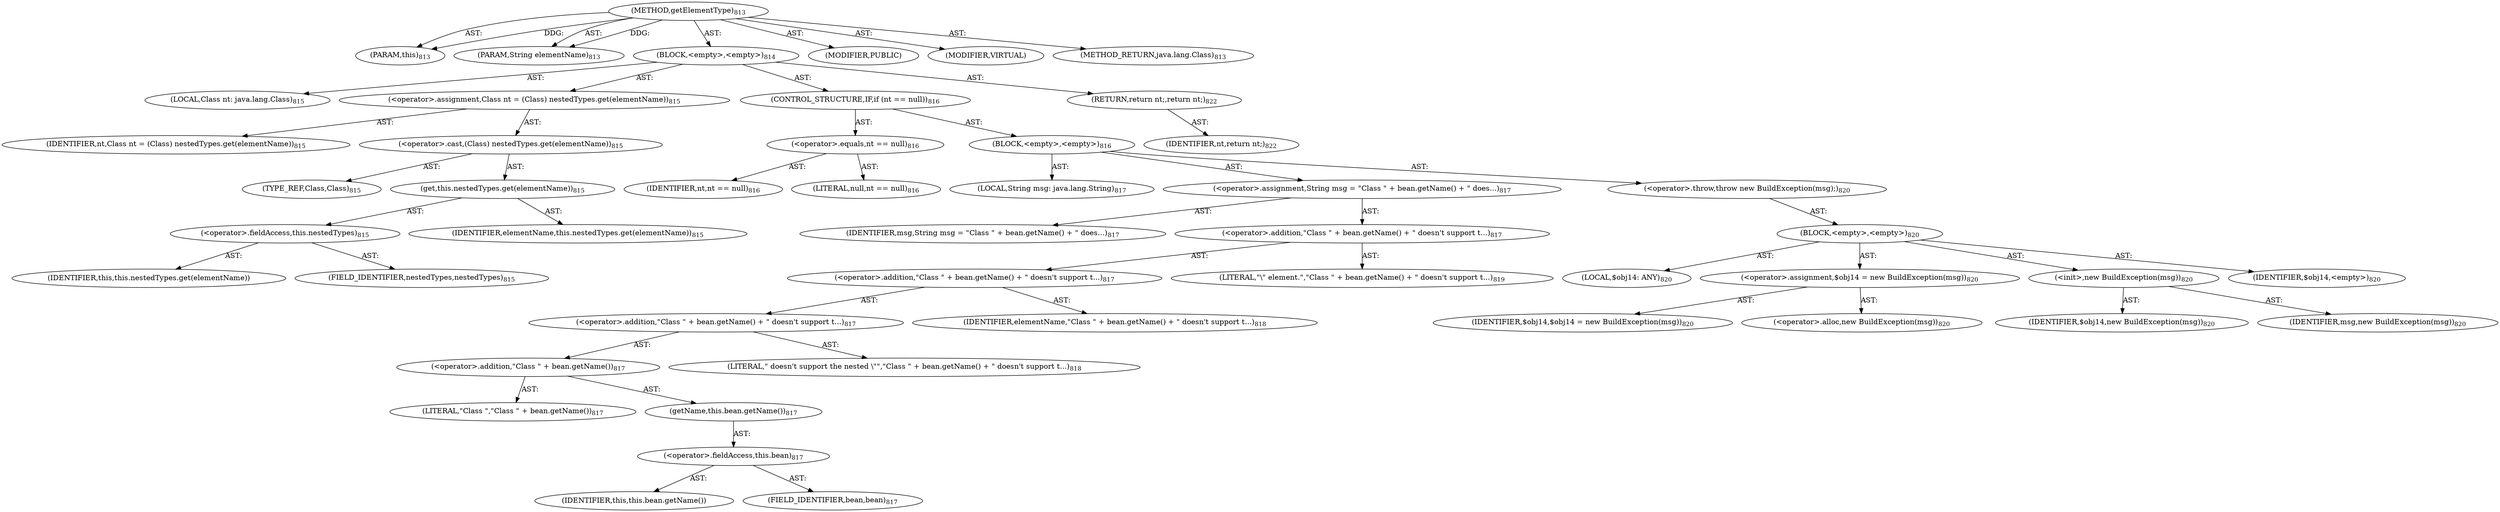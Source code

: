 digraph "getElementType" {  
"111669149709" [label = <(METHOD,getElementType)<SUB>813</SUB>> ]
"115964117090" [label = <(PARAM,this)<SUB>813</SUB>> ]
"115964117091" [label = <(PARAM,String elementName)<SUB>813</SUB>> ]
"25769803867" [label = <(BLOCK,&lt;empty&gt;,&lt;empty&gt;)<SUB>814</SUB>> ]
"94489280571" [label = <(LOCAL,Class nt: java.lang.Class)<SUB>815</SUB>> ]
"30064771526" [label = <(&lt;operator&gt;.assignment,Class nt = (Class) nestedTypes.get(elementName))<SUB>815</SUB>> ]
"68719477215" [label = <(IDENTIFIER,nt,Class nt = (Class) nestedTypes.get(elementName))<SUB>815</SUB>> ]
"30064771527" [label = <(&lt;operator&gt;.cast,(Class) nestedTypes.get(elementName))<SUB>815</SUB>> ]
"180388626453" [label = <(TYPE_REF,Class,Class)<SUB>815</SUB>> ]
"30064771528" [label = <(get,this.nestedTypes.get(elementName))<SUB>815</SUB>> ]
"30064771529" [label = <(&lt;operator&gt;.fieldAccess,this.nestedTypes)<SUB>815</SUB>> ]
"68719477216" [label = <(IDENTIFIER,this,this.nestedTypes.get(elementName))> ]
"55834574928" [label = <(FIELD_IDENTIFIER,nestedTypes,nestedTypes)<SUB>815</SUB>> ]
"68719477217" [label = <(IDENTIFIER,elementName,this.nestedTypes.get(elementName))<SUB>815</SUB>> ]
"47244640321" [label = <(CONTROL_STRUCTURE,IF,if (nt == null))<SUB>816</SUB>> ]
"30064771530" [label = <(&lt;operator&gt;.equals,nt == null)<SUB>816</SUB>> ]
"68719477218" [label = <(IDENTIFIER,nt,nt == null)<SUB>816</SUB>> ]
"90194313289" [label = <(LITERAL,null,nt == null)<SUB>816</SUB>> ]
"25769803868" [label = <(BLOCK,&lt;empty&gt;,&lt;empty&gt;)<SUB>816</SUB>> ]
"94489280572" [label = <(LOCAL,String msg: java.lang.String)<SUB>817</SUB>> ]
"30064771531" [label = <(&lt;operator&gt;.assignment,String msg = &quot;Class &quot; + bean.getName() + &quot; does...)<SUB>817</SUB>> ]
"68719477219" [label = <(IDENTIFIER,msg,String msg = &quot;Class &quot; + bean.getName() + &quot; does...)<SUB>817</SUB>> ]
"30064771532" [label = <(&lt;operator&gt;.addition,&quot;Class &quot; + bean.getName() + &quot; doesn't support t...)<SUB>817</SUB>> ]
"30064771533" [label = <(&lt;operator&gt;.addition,&quot;Class &quot; + bean.getName() + &quot; doesn't support t...)<SUB>817</SUB>> ]
"30064771534" [label = <(&lt;operator&gt;.addition,&quot;Class &quot; + bean.getName() + &quot; doesn't support t...)<SUB>817</SUB>> ]
"30064771535" [label = <(&lt;operator&gt;.addition,&quot;Class &quot; + bean.getName())<SUB>817</SUB>> ]
"90194313290" [label = <(LITERAL,&quot;Class &quot;,&quot;Class &quot; + bean.getName())<SUB>817</SUB>> ]
"30064771536" [label = <(getName,this.bean.getName())<SUB>817</SUB>> ]
"30064771537" [label = <(&lt;operator&gt;.fieldAccess,this.bean)<SUB>817</SUB>> ]
"68719477220" [label = <(IDENTIFIER,this,this.bean.getName())> ]
"55834574929" [label = <(FIELD_IDENTIFIER,bean,bean)<SUB>817</SUB>> ]
"90194313291" [label = <(LITERAL,&quot; doesn't support the nested \&quot;&quot;,&quot;Class &quot; + bean.getName() + &quot; doesn't support t...)<SUB>818</SUB>> ]
"68719477221" [label = <(IDENTIFIER,elementName,&quot;Class &quot; + bean.getName() + &quot; doesn't support t...)<SUB>818</SUB>> ]
"90194313292" [label = <(LITERAL,&quot;\&quot; element.&quot;,&quot;Class &quot; + bean.getName() + &quot; doesn't support t...)<SUB>819</SUB>> ]
"30064771538" [label = <(&lt;operator&gt;.throw,throw new BuildException(msg);)<SUB>820</SUB>> ]
"25769803869" [label = <(BLOCK,&lt;empty&gt;,&lt;empty&gt;)<SUB>820</SUB>> ]
"94489280573" [label = <(LOCAL,$obj14: ANY)<SUB>820</SUB>> ]
"30064771539" [label = <(&lt;operator&gt;.assignment,$obj14 = new BuildException(msg))<SUB>820</SUB>> ]
"68719477222" [label = <(IDENTIFIER,$obj14,$obj14 = new BuildException(msg))<SUB>820</SUB>> ]
"30064771540" [label = <(&lt;operator&gt;.alloc,new BuildException(msg))<SUB>820</SUB>> ]
"30064771541" [label = <(&lt;init&gt;,new BuildException(msg))<SUB>820</SUB>> ]
"68719477223" [label = <(IDENTIFIER,$obj14,new BuildException(msg))<SUB>820</SUB>> ]
"68719477224" [label = <(IDENTIFIER,msg,new BuildException(msg))<SUB>820</SUB>> ]
"68719477225" [label = <(IDENTIFIER,$obj14,&lt;empty&gt;)<SUB>820</SUB>> ]
"146028888078" [label = <(RETURN,return nt;,return nt;)<SUB>822</SUB>> ]
"68719477226" [label = <(IDENTIFIER,nt,return nt;)<SUB>822</SUB>> ]
"133143986213" [label = <(MODIFIER,PUBLIC)> ]
"133143986214" [label = <(MODIFIER,VIRTUAL)> ]
"128849018893" [label = <(METHOD_RETURN,java.lang.Class)<SUB>813</SUB>> ]
  "111669149709" -> "115964117090"  [ label = "AST: "] 
  "111669149709" -> "115964117091"  [ label = "AST: "] 
  "111669149709" -> "25769803867"  [ label = "AST: "] 
  "111669149709" -> "133143986213"  [ label = "AST: "] 
  "111669149709" -> "133143986214"  [ label = "AST: "] 
  "111669149709" -> "128849018893"  [ label = "AST: "] 
  "25769803867" -> "94489280571"  [ label = "AST: "] 
  "25769803867" -> "30064771526"  [ label = "AST: "] 
  "25769803867" -> "47244640321"  [ label = "AST: "] 
  "25769803867" -> "146028888078"  [ label = "AST: "] 
  "30064771526" -> "68719477215"  [ label = "AST: "] 
  "30064771526" -> "30064771527"  [ label = "AST: "] 
  "30064771527" -> "180388626453"  [ label = "AST: "] 
  "30064771527" -> "30064771528"  [ label = "AST: "] 
  "30064771528" -> "30064771529"  [ label = "AST: "] 
  "30064771528" -> "68719477217"  [ label = "AST: "] 
  "30064771529" -> "68719477216"  [ label = "AST: "] 
  "30064771529" -> "55834574928"  [ label = "AST: "] 
  "47244640321" -> "30064771530"  [ label = "AST: "] 
  "47244640321" -> "25769803868"  [ label = "AST: "] 
  "30064771530" -> "68719477218"  [ label = "AST: "] 
  "30064771530" -> "90194313289"  [ label = "AST: "] 
  "25769803868" -> "94489280572"  [ label = "AST: "] 
  "25769803868" -> "30064771531"  [ label = "AST: "] 
  "25769803868" -> "30064771538"  [ label = "AST: "] 
  "30064771531" -> "68719477219"  [ label = "AST: "] 
  "30064771531" -> "30064771532"  [ label = "AST: "] 
  "30064771532" -> "30064771533"  [ label = "AST: "] 
  "30064771532" -> "90194313292"  [ label = "AST: "] 
  "30064771533" -> "30064771534"  [ label = "AST: "] 
  "30064771533" -> "68719477221"  [ label = "AST: "] 
  "30064771534" -> "30064771535"  [ label = "AST: "] 
  "30064771534" -> "90194313291"  [ label = "AST: "] 
  "30064771535" -> "90194313290"  [ label = "AST: "] 
  "30064771535" -> "30064771536"  [ label = "AST: "] 
  "30064771536" -> "30064771537"  [ label = "AST: "] 
  "30064771537" -> "68719477220"  [ label = "AST: "] 
  "30064771537" -> "55834574929"  [ label = "AST: "] 
  "30064771538" -> "25769803869"  [ label = "AST: "] 
  "25769803869" -> "94489280573"  [ label = "AST: "] 
  "25769803869" -> "30064771539"  [ label = "AST: "] 
  "25769803869" -> "30064771541"  [ label = "AST: "] 
  "25769803869" -> "68719477225"  [ label = "AST: "] 
  "30064771539" -> "68719477222"  [ label = "AST: "] 
  "30064771539" -> "30064771540"  [ label = "AST: "] 
  "30064771541" -> "68719477223"  [ label = "AST: "] 
  "30064771541" -> "68719477224"  [ label = "AST: "] 
  "146028888078" -> "68719477226"  [ label = "AST: "] 
  "111669149709" -> "115964117090"  [ label = "DDG: "] 
  "111669149709" -> "115964117091"  [ label = "DDG: "] 
}
